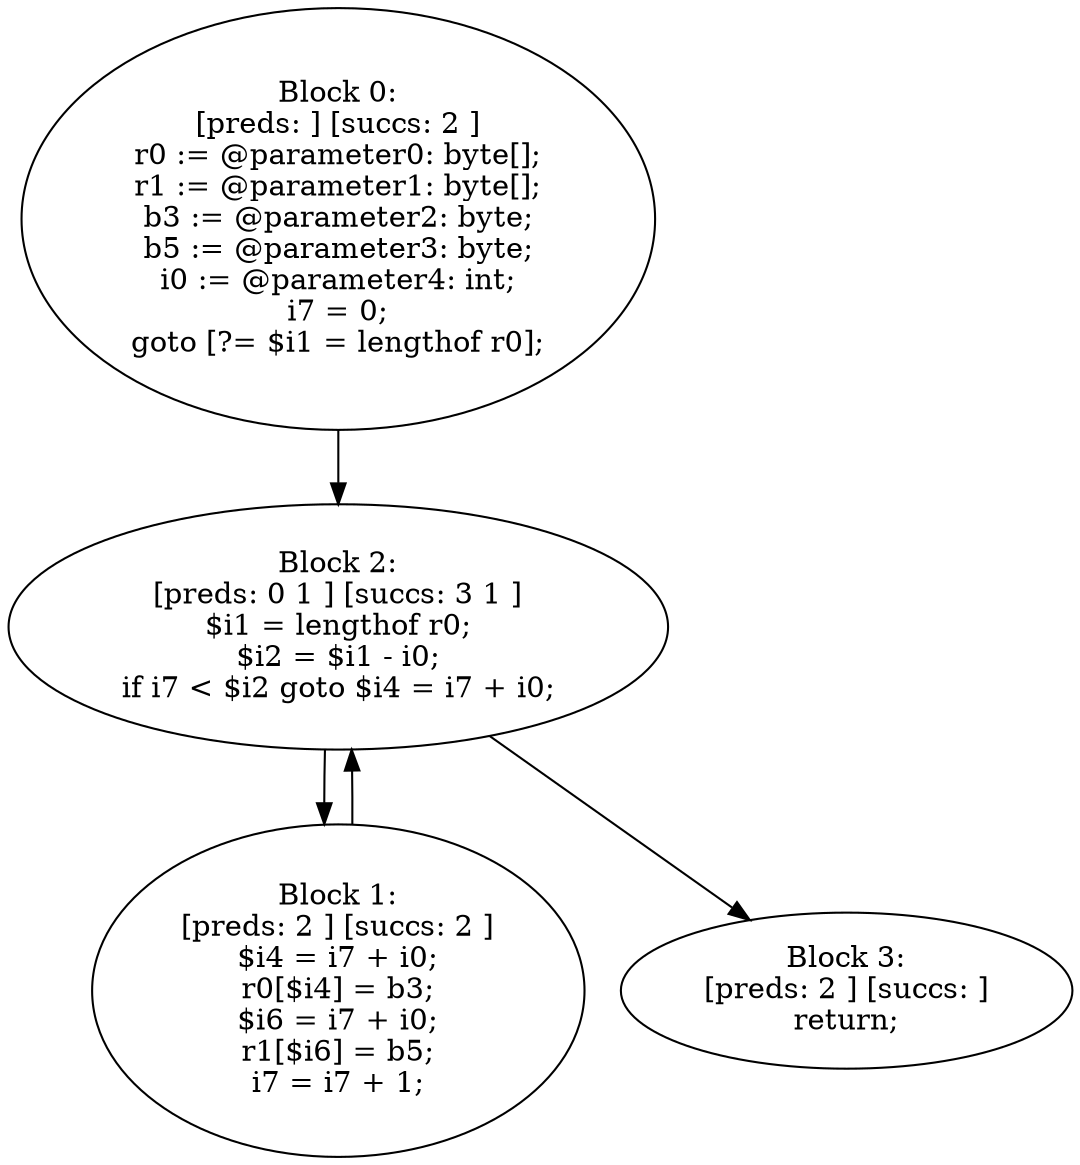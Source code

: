 digraph "unitGraph" {
    "Block 0:
[preds: ] [succs: 2 ]
r0 := @parameter0: byte[];
r1 := @parameter1: byte[];
b3 := @parameter2: byte;
b5 := @parameter3: byte;
i0 := @parameter4: int;
i7 = 0;
goto [?= $i1 = lengthof r0];
"
    "Block 1:
[preds: 2 ] [succs: 2 ]
$i4 = i7 + i0;
r0[$i4] = b3;
$i6 = i7 + i0;
r1[$i6] = b5;
i7 = i7 + 1;
"
    "Block 2:
[preds: 0 1 ] [succs: 3 1 ]
$i1 = lengthof r0;
$i2 = $i1 - i0;
if i7 < $i2 goto $i4 = i7 + i0;
"
    "Block 3:
[preds: 2 ] [succs: ]
return;
"
    "Block 0:
[preds: ] [succs: 2 ]
r0 := @parameter0: byte[];
r1 := @parameter1: byte[];
b3 := @parameter2: byte;
b5 := @parameter3: byte;
i0 := @parameter4: int;
i7 = 0;
goto [?= $i1 = lengthof r0];
"->"Block 2:
[preds: 0 1 ] [succs: 3 1 ]
$i1 = lengthof r0;
$i2 = $i1 - i0;
if i7 < $i2 goto $i4 = i7 + i0;
";
    "Block 1:
[preds: 2 ] [succs: 2 ]
$i4 = i7 + i0;
r0[$i4] = b3;
$i6 = i7 + i0;
r1[$i6] = b5;
i7 = i7 + 1;
"->"Block 2:
[preds: 0 1 ] [succs: 3 1 ]
$i1 = lengthof r0;
$i2 = $i1 - i0;
if i7 < $i2 goto $i4 = i7 + i0;
";
    "Block 2:
[preds: 0 1 ] [succs: 3 1 ]
$i1 = lengthof r0;
$i2 = $i1 - i0;
if i7 < $i2 goto $i4 = i7 + i0;
"->"Block 3:
[preds: 2 ] [succs: ]
return;
";
    "Block 2:
[preds: 0 1 ] [succs: 3 1 ]
$i1 = lengthof r0;
$i2 = $i1 - i0;
if i7 < $i2 goto $i4 = i7 + i0;
"->"Block 1:
[preds: 2 ] [succs: 2 ]
$i4 = i7 + i0;
r0[$i4] = b3;
$i6 = i7 + i0;
r1[$i6] = b5;
i7 = i7 + 1;
";
}
